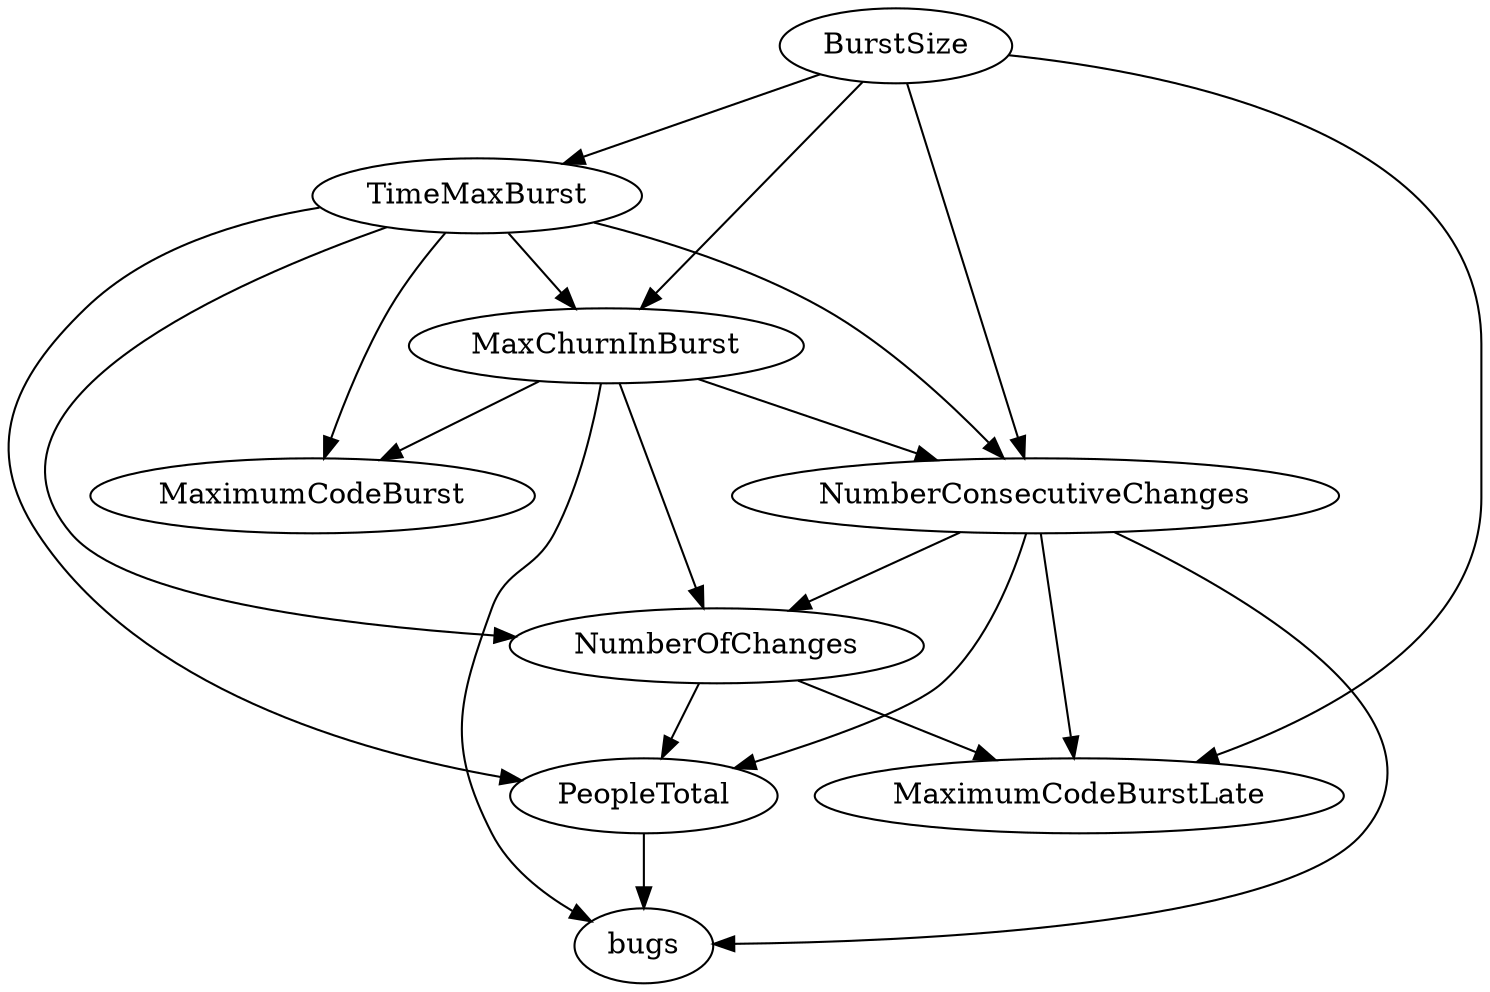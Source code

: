 digraph {
   bugs;
   MaximumCodeBurst;
   NumberOfChanges;
   MaxChurnInBurst;
   BurstSize;
   TimeMaxBurst;
   NumberConsecutiveChanges;
   MaximumCodeBurstLate;
   PeopleTotal;
   NumberOfChanges -> MaximumCodeBurstLate;
   NumberOfChanges -> PeopleTotal;
   MaxChurnInBurst -> bugs;
   MaxChurnInBurst -> MaximumCodeBurst;
   MaxChurnInBurst -> NumberOfChanges;
   MaxChurnInBurst -> NumberConsecutiveChanges;
   BurstSize -> MaxChurnInBurst;
   BurstSize -> TimeMaxBurst;
   BurstSize -> NumberConsecutiveChanges;
   BurstSize -> MaximumCodeBurstLate;
   TimeMaxBurst -> MaximumCodeBurst;
   TimeMaxBurst -> NumberOfChanges;
   TimeMaxBurst -> MaxChurnInBurst;
   TimeMaxBurst -> NumberConsecutiveChanges;
   TimeMaxBurst -> PeopleTotal;
   NumberConsecutiveChanges -> bugs;
   NumberConsecutiveChanges -> NumberOfChanges;
   NumberConsecutiveChanges -> MaximumCodeBurstLate;
   NumberConsecutiveChanges -> PeopleTotal;
   PeopleTotal -> bugs;
}
